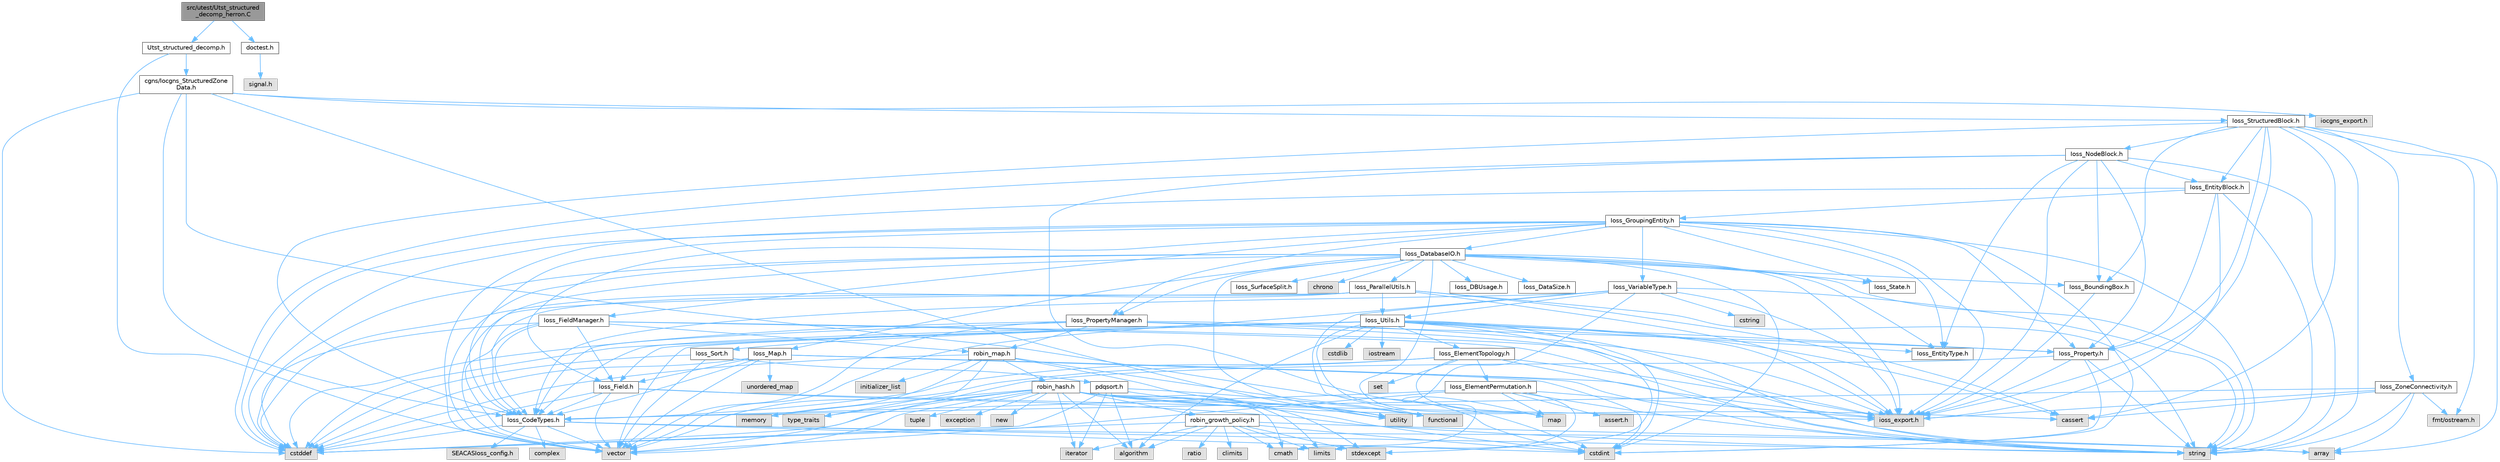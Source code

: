 digraph "src/utest/Utst_structured_decomp_herron.C"
{
 // INTERACTIVE_SVG=YES
 // LATEX_PDF_SIZE
  bgcolor="transparent";
  edge [fontname=Helvetica,fontsize=10,labelfontname=Helvetica,labelfontsize=10];
  node [fontname=Helvetica,fontsize=10,shape=box,height=0.2,width=0.4];
  Node1 [id="Node000001",label="src/utest/Utst_structured\l_decomp_herron.C",height=0.2,width=0.4,color="gray40", fillcolor="grey60", style="filled", fontcolor="black",tooltip=" "];
  Node1 -> Node2 [id="edge1_Node000001_Node000002",color="steelblue1",style="solid",tooltip=" "];
  Node2 [id="Node000002",label="Utst_structured_decomp.h",height=0.2,width=0.4,color="grey40", fillcolor="white", style="filled",URL="$Utst__structured__decomp_8h.html",tooltip=" "];
  Node2 -> Node3 [id="edge2_Node000002_Node000003",color="steelblue1",style="solid",tooltip=" "];
  Node3 [id="Node000003",label="cgns/Iocgns_StructuredZone\lData.h",height=0.2,width=0.4,color="grey40", fillcolor="white", style="filled",URL="$Iocgns__StructuredZoneData_8h.html",tooltip=" "];
  Node3 -> Node4 [id="edge3_Node000003_Node000004",color="steelblue1",style="solid",tooltip=" "];
  Node4 [id="Node000004",label="iocgns_export.h",height=0.2,width=0.4,color="grey60", fillcolor="#E0E0E0", style="filled",tooltip=" "];
  Node3 -> Node5 [id="edge4_Node000003_Node000005",color="steelblue1",style="solid",tooltip=" "];
  Node5 [id="Node000005",label="Ioss_CodeTypes.h",height=0.2,width=0.4,color="grey40", fillcolor="white", style="filled",URL="$Ioss__CodeTypes_8h.html",tooltip=" "];
  Node5 -> Node6 [id="edge5_Node000005_Node000006",color="steelblue1",style="solid",tooltip=" "];
  Node6 [id="Node000006",label="array",height=0.2,width=0.4,color="grey60", fillcolor="#E0E0E0", style="filled",tooltip=" "];
  Node5 -> Node7 [id="edge6_Node000005_Node000007",color="steelblue1",style="solid",tooltip=" "];
  Node7 [id="Node000007",label="cstddef",height=0.2,width=0.4,color="grey60", fillcolor="#E0E0E0", style="filled",tooltip=" "];
  Node5 -> Node8 [id="edge7_Node000005_Node000008",color="steelblue1",style="solid",tooltip=" "];
  Node8 [id="Node000008",label="cstdint",height=0.2,width=0.4,color="grey60", fillcolor="#E0E0E0", style="filled",tooltip=" "];
  Node5 -> Node9 [id="edge8_Node000005_Node000009",color="steelblue1",style="solid",tooltip=" "];
  Node9 [id="Node000009",label="string",height=0.2,width=0.4,color="grey60", fillcolor="#E0E0E0", style="filled",tooltip=" "];
  Node5 -> Node10 [id="edge9_Node000005_Node000010",color="steelblue1",style="solid",tooltip=" "];
  Node10 [id="Node000010",label="vector",height=0.2,width=0.4,color="grey60", fillcolor="#E0E0E0", style="filled",tooltip=" "];
  Node5 -> Node11 [id="edge10_Node000005_Node000011",color="steelblue1",style="solid",tooltip=" "];
  Node11 [id="Node000011",label="SEACASIoss_config.h",height=0.2,width=0.4,color="grey60", fillcolor="#E0E0E0", style="filled",tooltip=" "];
  Node5 -> Node12 [id="edge11_Node000005_Node000012",color="steelblue1",style="solid",tooltip=" "];
  Node12 [id="Node000012",label="complex",height=0.2,width=0.4,color="grey60", fillcolor="#E0E0E0", style="filled",tooltip=" "];
  Node3 -> Node13 [id="edge12_Node000003_Node000013",color="steelblue1",style="solid",tooltip=" "];
  Node13 [id="Node000013",label="Ioss_StructuredBlock.h",height=0.2,width=0.4,color="grey40", fillcolor="white", style="filled",URL="$Ioss__StructuredBlock_8h.html",tooltip=" "];
  Node13 -> Node14 [id="edge13_Node000013_Node000014",color="steelblue1",style="solid",tooltip=" "];
  Node14 [id="Node000014",label="ioss_export.h",height=0.2,width=0.4,color="grey60", fillcolor="#E0E0E0", style="filled",tooltip=" "];
  Node13 -> Node15 [id="edge14_Node000013_Node000015",color="steelblue1",style="solid",tooltip=" "];
  Node15 [id="Node000015",label="Ioss_BoundingBox.h",height=0.2,width=0.4,color="grey40", fillcolor="white", style="filled",URL="$Ioss__BoundingBox_8h.html",tooltip=" "];
  Node15 -> Node14 [id="edge15_Node000015_Node000014",color="steelblue1",style="solid",tooltip=" "];
  Node13 -> Node5 [id="edge16_Node000013_Node000005",color="steelblue1",style="solid",tooltip=" "];
  Node13 -> Node16 [id="edge17_Node000013_Node000016",color="steelblue1",style="solid",tooltip=" "];
  Node16 [id="Node000016",label="Ioss_EntityBlock.h",height=0.2,width=0.4,color="grey40", fillcolor="white", style="filled",URL="$Ioss__EntityBlock_8h.html",tooltip=" "];
  Node16 -> Node14 [id="edge18_Node000016_Node000014",color="steelblue1",style="solid",tooltip=" "];
  Node16 -> Node17 [id="edge19_Node000016_Node000017",color="steelblue1",style="solid",tooltip=" "];
  Node17 [id="Node000017",label="Ioss_GroupingEntity.h",height=0.2,width=0.4,color="grey40", fillcolor="white", style="filled",URL="$Ioss__GroupingEntity_8h.html",tooltip=" "];
  Node17 -> Node14 [id="edge20_Node000017_Node000014",color="steelblue1",style="solid",tooltip=" "];
  Node17 -> Node5 [id="edge21_Node000017_Node000005",color="steelblue1",style="solid",tooltip=" "];
  Node17 -> Node18 [id="edge22_Node000017_Node000018",color="steelblue1",style="solid",tooltip=" "];
  Node18 [id="Node000018",label="Ioss_DatabaseIO.h",height=0.2,width=0.4,color="grey40", fillcolor="white", style="filled",URL="$Ioss__DatabaseIO_8h.html",tooltip=" "];
  Node18 -> Node14 [id="edge23_Node000018_Node000014",color="steelblue1",style="solid",tooltip=" "];
  Node18 -> Node15 [id="edge24_Node000018_Node000015",color="steelblue1",style="solid",tooltip=" "];
  Node18 -> Node5 [id="edge25_Node000018_Node000005",color="steelblue1",style="solid",tooltip=" "];
  Node18 -> Node19 [id="edge26_Node000018_Node000019",color="steelblue1",style="solid",tooltip=" "];
  Node19 [id="Node000019",label="Ioss_DBUsage.h",height=0.2,width=0.4,color="grey40", fillcolor="white", style="filled",URL="$Ioss__DBUsage_8h.html",tooltip=" "];
  Node18 -> Node20 [id="edge27_Node000018_Node000020",color="steelblue1",style="solid",tooltip=" "];
  Node20 [id="Node000020",label="Ioss_DataSize.h",height=0.2,width=0.4,color="grey40", fillcolor="white", style="filled",URL="$Ioss__DataSize_8h.html",tooltip=" "];
  Node18 -> Node21 [id="edge28_Node000018_Node000021",color="steelblue1",style="solid",tooltip=" "];
  Node21 [id="Node000021",label="Ioss_EntityType.h",height=0.2,width=0.4,color="grey40", fillcolor="white", style="filled",URL="$Ioss__EntityType_8h.html",tooltip=" "];
  Node18 -> Node22 [id="edge29_Node000018_Node000022",color="steelblue1",style="solid",tooltip=" "];
  Node22 [id="Node000022",label="Ioss_Map.h",height=0.2,width=0.4,color="grey40", fillcolor="white", style="filled",URL="$Ioss__Map_8h.html",tooltip=" "];
  Node22 -> Node14 [id="edge30_Node000022_Node000014",color="steelblue1",style="solid",tooltip=" "];
  Node22 -> Node5 [id="edge31_Node000022_Node000005",color="steelblue1",style="solid",tooltip=" "];
  Node22 -> Node23 [id="edge32_Node000022_Node000023",color="steelblue1",style="solid",tooltip=" "];
  Node23 [id="Node000023",label="Ioss_Field.h",height=0.2,width=0.4,color="grey40", fillcolor="white", style="filled",URL="$Ioss__Field_8h.html",tooltip=" "];
  Node23 -> Node14 [id="edge33_Node000023_Node000014",color="steelblue1",style="solid",tooltip=" "];
  Node23 -> Node5 [id="edge34_Node000023_Node000005",color="steelblue1",style="solid",tooltip=" "];
  Node23 -> Node7 [id="edge35_Node000023_Node000007",color="steelblue1",style="solid",tooltip=" "];
  Node23 -> Node9 [id="edge36_Node000023_Node000009",color="steelblue1",style="solid",tooltip=" "];
  Node23 -> Node10 [id="edge37_Node000023_Node000010",color="steelblue1",style="solid",tooltip=" "];
  Node22 -> Node7 [id="edge38_Node000022_Node000007",color="steelblue1",style="solid",tooltip=" "];
  Node22 -> Node8 [id="edge39_Node000022_Node000008",color="steelblue1",style="solid",tooltip=" "];
  Node22 -> Node9 [id="edge40_Node000022_Node000009",color="steelblue1",style="solid",tooltip=" "];
  Node22 -> Node10 [id="edge41_Node000022_Node000010",color="steelblue1",style="solid",tooltip=" "];
  Node22 -> Node24 [id="edge42_Node000022_Node000024",color="steelblue1",style="solid",tooltip=" "];
  Node24 [id="Node000024",label="unordered_map",height=0.2,width=0.4,color="grey60", fillcolor="#E0E0E0", style="filled",tooltip=" "];
  Node18 -> Node25 [id="edge43_Node000018_Node000025",color="steelblue1",style="solid",tooltip=" "];
  Node25 [id="Node000025",label="Ioss_ParallelUtils.h",height=0.2,width=0.4,color="grey40", fillcolor="white", style="filled",URL="$Ioss__ParallelUtils_8h.html",tooltip=" "];
  Node25 -> Node14 [id="edge44_Node000025_Node000014",color="steelblue1",style="solid",tooltip=" "];
  Node25 -> Node5 [id="edge45_Node000025_Node000005",color="steelblue1",style="solid",tooltip=" "];
  Node25 -> Node26 [id="edge46_Node000025_Node000026",color="steelblue1",style="solid",tooltip=" "];
  Node26 [id="Node000026",label="Ioss_Utils.h",height=0.2,width=0.4,color="grey40", fillcolor="white", style="filled",URL="$Ioss__Utils_8h.html",tooltip=" "];
  Node26 -> Node14 [id="edge47_Node000026_Node000014",color="steelblue1",style="solid",tooltip=" "];
  Node26 -> Node5 [id="edge48_Node000026_Node000005",color="steelblue1",style="solid",tooltip=" "];
  Node26 -> Node27 [id="edge49_Node000026_Node000027",color="steelblue1",style="solid",tooltip=" "];
  Node27 [id="Node000027",label="Ioss_ElementTopology.h",height=0.2,width=0.4,color="grey40", fillcolor="white", style="filled",URL="$Ioss__ElementTopology_8h.html",tooltip=" "];
  Node27 -> Node14 [id="edge50_Node000027_Node000014",color="steelblue1",style="solid",tooltip=" "];
  Node27 -> Node5 [id="edge51_Node000027_Node000005",color="steelblue1",style="solid",tooltip=" "];
  Node27 -> Node28 [id="edge52_Node000027_Node000028",color="steelblue1",style="solid",tooltip=" "];
  Node28 [id="Node000028",label="Ioss_ElementPermutation.h",height=0.2,width=0.4,color="grey40", fillcolor="white", style="filled",URL="$Ioss__ElementPermutation_8h.html",tooltip=" "];
  Node28 -> Node14 [id="edge53_Node000028_Node000014",color="steelblue1",style="solid",tooltip=" "];
  Node28 -> Node5 [id="edge54_Node000028_Node000005",color="steelblue1",style="solid",tooltip=" "];
  Node28 -> Node29 [id="edge55_Node000028_Node000029",color="steelblue1",style="solid",tooltip=" "];
  Node29 [id="Node000029",label="assert.h",height=0.2,width=0.4,color="grey60", fillcolor="#E0E0E0", style="filled",tooltip=" "];
  Node28 -> Node30 [id="edge56_Node000028_Node000030",color="steelblue1",style="solid",tooltip=" "];
  Node30 [id="Node000030",label="limits",height=0.2,width=0.4,color="grey60", fillcolor="#E0E0E0", style="filled",tooltip=" "];
  Node28 -> Node31 [id="edge57_Node000028_Node000031",color="steelblue1",style="solid",tooltip=" "];
  Node31 [id="Node000031",label="map",height=0.2,width=0.4,color="grey60", fillcolor="#E0E0E0", style="filled",tooltip=" "];
  Node28 -> Node9 [id="edge58_Node000028_Node000009",color="steelblue1",style="solid",tooltip=" "];
  Node28 -> Node10 [id="edge59_Node000028_Node000010",color="steelblue1",style="solid",tooltip=" "];
  Node27 -> Node31 [id="edge60_Node000027_Node000031",color="steelblue1",style="solid",tooltip=" "];
  Node27 -> Node32 [id="edge61_Node000027_Node000032",color="steelblue1",style="solid",tooltip=" "];
  Node32 [id="Node000032",label="set",height=0.2,width=0.4,color="grey60", fillcolor="#E0E0E0", style="filled",tooltip=" "];
  Node27 -> Node9 [id="edge62_Node000027_Node000009",color="steelblue1",style="solid",tooltip=" "];
  Node27 -> Node10 [id="edge63_Node000027_Node000010",color="steelblue1",style="solid",tooltip=" "];
  Node26 -> Node21 [id="edge64_Node000026_Node000021",color="steelblue1",style="solid",tooltip=" "];
  Node26 -> Node23 [id="edge65_Node000026_Node000023",color="steelblue1",style="solid",tooltip=" "];
  Node26 -> Node33 [id="edge66_Node000026_Node000033",color="steelblue1",style="solid",tooltip=" "];
  Node33 [id="Node000033",label="Ioss_Property.h",height=0.2,width=0.4,color="grey40", fillcolor="white", style="filled",URL="$Ioss__Property_8h.html",tooltip=" "];
  Node33 -> Node14 [id="edge67_Node000033_Node000014",color="steelblue1",style="solid",tooltip=" "];
  Node33 -> Node8 [id="edge68_Node000033_Node000008",color="steelblue1",style="solid",tooltip=" "];
  Node33 -> Node9 [id="edge69_Node000033_Node000009",color="steelblue1",style="solid",tooltip=" "];
  Node33 -> Node10 [id="edge70_Node000033_Node000010",color="steelblue1",style="solid",tooltip=" "];
  Node26 -> Node34 [id="edge71_Node000026_Node000034",color="steelblue1",style="solid",tooltip=" "];
  Node34 [id="Node000034",label="Ioss_Sort.h",height=0.2,width=0.4,color="grey40", fillcolor="white", style="filled",URL="$Ioss__Sort_8h.html",tooltip=" "];
  Node34 -> Node35 [id="edge72_Node000034_Node000035",color="steelblue1",style="solid",tooltip=" "];
  Node35 [id="Node000035",label="pdqsort.h",height=0.2,width=0.4,color="grey40", fillcolor="white", style="filled",URL="$pdqsort_8h.html",tooltip=" "];
  Node35 -> Node36 [id="edge73_Node000035_Node000036",color="steelblue1",style="solid",tooltip=" "];
  Node36 [id="Node000036",label="algorithm",height=0.2,width=0.4,color="grey60", fillcolor="#E0E0E0", style="filled",tooltip=" "];
  Node35 -> Node7 [id="edge74_Node000035_Node000007",color="steelblue1",style="solid",tooltip=" "];
  Node35 -> Node37 [id="edge75_Node000035_Node000037",color="steelblue1",style="solid",tooltip=" "];
  Node37 [id="Node000037",label="functional",height=0.2,width=0.4,color="grey60", fillcolor="#E0E0E0", style="filled",tooltip=" "];
  Node35 -> Node38 [id="edge76_Node000035_Node000038",color="steelblue1",style="solid",tooltip=" "];
  Node38 [id="Node000038",label="iterator",height=0.2,width=0.4,color="grey60", fillcolor="#E0E0E0", style="filled",tooltip=" "];
  Node35 -> Node39 [id="edge77_Node000035_Node000039",color="steelblue1",style="solid",tooltip=" "];
  Node39 [id="Node000039",label="utility",height=0.2,width=0.4,color="grey60", fillcolor="#E0E0E0", style="filled",tooltip=" "];
  Node34 -> Node7 [id="edge78_Node000034_Node000007",color="steelblue1",style="solid",tooltip=" "];
  Node34 -> Node10 [id="edge79_Node000034_Node000010",color="steelblue1",style="solid",tooltip=" "];
  Node26 -> Node36 [id="edge80_Node000026_Node000036",color="steelblue1",style="solid",tooltip=" "];
  Node26 -> Node40 [id="edge81_Node000026_Node000040",color="steelblue1",style="solid",tooltip=" "];
  Node40 [id="Node000040",label="cassert",height=0.2,width=0.4,color="grey60", fillcolor="#E0E0E0", style="filled",tooltip=" "];
  Node26 -> Node41 [id="edge82_Node000026_Node000041",color="steelblue1",style="solid",tooltip=" "];
  Node41 [id="Node000041",label="cmath",height=0.2,width=0.4,color="grey60", fillcolor="#E0E0E0", style="filled",tooltip=" "];
  Node26 -> Node7 [id="edge83_Node000026_Node000007",color="steelblue1",style="solid",tooltip=" "];
  Node26 -> Node8 [id="edge84_Node000026_Node000008",color="steelblue1",style="solid",tooltip=" "];
  Node26 -> Node42 [id="edge85_Node000026_Node000042",color="steelblue1",style="solid",tooltip=" "];
  Node42 [id="Node000042",label="cstdlib",height=0.2,width=0.4,color="grey60", fillcolor="#E0E0E0", style="filled",tooltip=" "];
  Node26 -> Node43 [id="edge86_Node000026_Node000043",color="steelblue1",style="solid",tooltip=" "];
  Node43 [id="Node000043",label="iostream",height=0.2,width=0.4,color="grey60", fillcolor="#E0E0E0", style="filled",tooltip=" "];
  Node26 -> Node44 [id="edge87_Node000026_Node000044",color="steelblue1",style="solid",tooltip=" "];
  Node44 [id="Node000044",label="stdexcept",height=0.2,width=0.4,color="grey60", fillcolor="#E0E0E0", style="filled",tooltip=" "];
  Node26 -> Node9 [id="edge88_Node000026_Node000009",color="steelblue1",style="solid",tooltip=" "];
  Node26 -> Node10 [id="edge89_Node000026_Node000010",color="steelblue1",style="solid",tooltip=" "];
  Node25 -> Node40 [id="edge90_Node000025_Node000040",color="steelblue1",style="solid",tooltip=" "];
  Node25 -> Node7 [id="edge91_Node000025_Node000007",color="steelblue1",style="solid",tooltip=" "];
  Node25 -> Node9 [id="edge92_Node000025_Node000009",color="steelblue1",style="solid",tooltip=" "];
  Node25 -> Node10 [id="edge93_Node000025_Node000010",color="steelblue1",style="solid",tooltip=" "];
  Node18 -> Node45 [id="edge94_Node000018_Node000045",color="steelblue1",style="solid",tooltip=" "];
  Node45 [id="Node000045",label="Ioss_PropertyManager.h",height=0.2,width=0.4,color="grey40", fillcolor="white", style="filled",URL="$Ioss__PropertyManager_8h.html",tooltip=" "];
  Node45 -> Node14 [id="edge95_Node000045_Node000014",color="steelblue1",style="solid",tooltip=" "];
  Node45 -> Node5 [id="edge96_Node000045_Node000005",color="steelblue1",style="solid",tooltip=" "];
  Node45 -> Node33 [id="edge97_Node000045_Node000033",color="steelblue1",style="solid",tooltip=" "];
  Node45 -> Node7 [id="edge98_Node000045_Node000007",color="steelblue1",style="solid",tooltip=" "];
  Node45 -> Node9 [id="edge99_Node000045_Node000009",color="steelblue1",style="solid",tooltip=" "];
  Node45 -> Node10 [id="edge100_Node000045_Node000010",color="steelblue1",style="solid",tooltip=" "];
  Node45 -> Node46 [id="edge101_Node000045_Node000046",color="steelblue1",style="solid",tooltip=" "];
  Node46 [id="Node000046",label="robin_map.h",height=0.2,width=0.4,color="grey40", fillcolor="white", style="filled",URL="$robin__map_8h.html",tooltip=" "];
  Node46 -> Node7 [id="edge102_Node000046_Node000007",color="steelblue1",style="solid",tooltip=" "];
  Node46 -> Node37 [id="edge103_Node000046_Node000037",color="steelblue1",style="solid",tooltip=" "];
  Node46 -> Node47 [id="edge104_Node000046_Node000047",color="steelblue1",style="solid",tooltip=" "];
  Node47 [id="Node000047",label="initializer_list",height=0.2,width=0.4,color="grey60", fillcolor="#E0E0E0", style="filled",tooltip=" "];
  Node46 -> Node48 [id="edge105_Node000046_Node000048",color="steelblue1",style="solid",tooltip=" "];
  Node48 [id="Node000048",label="memory",height=0.2,width=0.4,color="grey60", fillcolor="#E0E0E0", style="filled",tooltip=" "];
  Node46 -> Node49 [id="edge106_Node000046_Node000049",color="steelblue1",style="solid",tooltip=" "];
  Node49 [id="Node000049",label="type_traits",height=0.2,width=0.4,color="grey60", fillcolor="#E0E0E0", style="filled",tooltip=" "];
  Node46 -> Node39 [id="edge107_Node000046_Node000039",color="steelblue1",style="solid",tooltip=" "];
  Node46 -> Node50 [id="edge108_Node000046_Node000050",color="steelblue1",style="solid",tooltip=" "];
  Node50 [id="Node000050",label="robin_hash.h",height=0.2,width=0.4,color="grey40", fillcolor="white", style="filled",URL="$robin__hash_8h.html",tooltip=" "];
  Node50 -> Node36 [id="edge109_Node000050_Node000036",color="steelblue1",style="solid",tooltip=" "];
  Node50 -> Node40 [id="edge110_Node000050_Node000040",color="steelblue1",style="solid",tooltip=" "];
  Node50 -> Node41 [id="edge111_Node000050_Node000041",color="steelblue1",style="solid",tooltip=" "];
  Node50 -> Node7 [id="edge112_Node000050_Node000007",color="steelblue1",style="solid",tooltip=" "];
  Node50 -> Node8 [id="edge113_Node000050_Node000008",color="steelblue1",style="solid",tooltip=" "];
  Node50 -> Node51 [id="edge114_Node000050_Node000051",color="steelblue1",style="solid",tooltip=" "];
  Node51 [id="Node000051",label="exception",height=0.2,width=0.4,color="grey60", fillcolor="#E0E0E0", style="filled",tooltip=" "];
  Node50 -> Node38 [id="edge115_Node000050_Node000038",color="steelblue1",style="solid",tooltip=" "];
  Node50 -> Node30 [id="edge116_Node000050_Node000030",color="steelblue1",style="solid",tooltip=" "];
  Node50 -> Node48 [id="edge117_Node000050_Node000048",color="steelblue1",style="solid",tooltip=" "];
  Node50 -> Node52 [id="edge118_Node000050_Node000052",color="steelblue1",style="solid",tooltip=" "];
  Node52 [id="Node000052",label="new",height=0.2,width=0.4,color="grey60", fillcolor="#E0E0E0", style="filled",tooltip=" "];
  Node50 -> Node44 [id="edge119_Node000050_Node000044",color="steelblue1",style="solid",tooltip=" "];
  Node50 -> Node53 [id="edge120_Node000050_Node000053",color="steelblue1",style="solid",tooltip=" "];
  Node53 [id="Node000053",label="tuple",height=0.2,width=0.4,color="grey60", fillcolor="#E0E0E0", style="filled",tooltip=" "];
  Node50 -> Node49 [id="edge121_Node000050_Node000049",color="steelblue1",style="solid",tooltip=" "];
  Node50 -> Node39 [id="edge122_Node000050_Node000039",color="steelblue1",style="solid",tooltip=" "];
  Node50 -> Node10 [id="edge123_Node000050_Node000010",color="steelblue1",style="solid",tooltip=" "];
  Node50 -> Node54 [id="edge124_Node000050_Node000054",color="steelblue1",style="solid",tooltip=" "];
  Node54 [id="Node000054",label="robin_growth_policy.h",height=0.2,width=0.4,color="grey40", fillcolor="white", style="filled",URL="$robin__growth__policy_8h.html",tooltip=" "];
  Node54 -> Node36 [id="edge125_Node000054_Node000036",color="steelblue1",style="solid",tooltip=" "];
  Node54 -> Node6 [id="edge126_Node000054_Node000006",color="steelblue1",style="solid",tooltip=" "];
  Node54 -> Node55 [id="edge127_Node000054_Node000055",color="steelblue1",style="solid",tooltip=" "];
  Node55 [id="Node000055",label="climits",height=0.2,width=0.4,color="grey60", fillcolor="#E0E0E0", style="filled",tooltip=" "];
  Node54 -> Node41 [id="edge128_Node000054_Node000041",color="steelblue1",style="solid",tooltip=" "];
  Node54 -> Node7 [id="edge129_Node000054_Node000007",color="steelblue1",style="solid",tooltip=" "];
  Node54 -> Node8 [id="edge130_Node000054_Node000008",color="steelblue1",style="solid",tooltip=" "];
  Node54 -> Node38 [id="edge131_Node000054_Node000038",color="steelblue1",style="solid",tooltip=" "];
  Node54 -> Node30 [id="edge132_Node000054_Node000030",color="steelblue1",style="solid",tooltip=" "];
  Node54 -> Node56 [id="edge133_Node000054_Node000056",color="steelblue1",style="solid",tooltip=" "];
  Node56 [id="Node000056",label="ratio",height=0.2,width=0.4,color="grey60", fillcolor="#E0E0E0", style="filled",tooltip=" "];
  Node54 -> Node44 [id="edge134_Node000054_Node000044",color="steelblue1",style="solid",tooltip=" "];
  Node18 -> Node57 [id="edge135_Node000018_Node000057",color="steelblue1",style="solid",tooltip=" "];
  Node57 [id="Node000057",label="Ioss_State.h",height=0.2,width=0.4,color="grey40", fillcolor="white", style="filled",URL="$Ioss__State_8h.html",tooltip=" "];
  Node18 -> Node58 [id="edge136_Node000018_Node000058",color="steelblue1",style="solid",tooltip=" "];
  Node58 [id="Node000058",label="Ioss_SurfaceSplit.h",height=0.2,width=0.4,color="grey40", fillcolor="white", style="filled",URL="$Ioss__SurfaceSplit_8h.html",tooltip=" "];
  Node18 -> Node59 [id="edge137_Node000018_Node000059",color="steelblue1",style="solid",tooltip=" "];
  Node59 [id="Node000059",label="chrono",height=0.2,width=0.4,color="grey60", fillcolor="#E0E0E0", style="filled",tooltip=" "];
  Node18 -> Node7 [id="edge138_Node000018_Node000007",color="steelblue1",style="solid",tooltip=" "];
  Node18 -> Node8 [id="edge139_Node000018_Node000008",color="steelblue1",style="solid",tooltip=" "];
  Node18 -> Node31 [id="edge140_Node000018_Node000031",color="steelblue1",style="solid",tooltip=" "];
  Node18 -> Node9 [id="edge141_Node000018_Node000009",color="steelblue1",style="solid",tooltip=" "];
  Node18 -> Node39 [id="edge142_Node000018_Node000039",color="steelblue1",style="solid",tooltip=" "];
  Node18 -> Node10 [id="edge143_Node000018_Node000010",color="steelblue1",style="solid",tooltip=" "];
  Node17 -> Node21 [id="edge144_Node000017_Node000021",color="steelblue1",style="solid",tooltip=" "];
  Node17 -> Node23 [id="edge145_Node000017_Node000023",color="steelblue1",style="solid",tooltip=" "];
  Node17 -> Node60 [id="edge146_Node000017_Node000060",color="steelblue1",style="solid",tooltip=" "];
  Node60 [id="Node000060",label="Ioss_FieldManager.h",height=0.2,width=0.4,color="grey40", fillcolor="white", style="filled",URL="$Ioss__FieldManager_8h.html",tooltip=" "];
  Node60 -> Node14 [id="edge147_Node000060_Node000014",color="steelblue1",style="solid",tooltip=" "];
  Node60 -> Node5 [id="edge148_Node000060_Node000005",color="steelblue1",style="solid",tooltip=" "];
  Node60 -> Node23 [id="edge149_Node000060_Node000023",color="steelblue1",style="solid",tooltip=" "];
  Node60 -> Node7 [id="edge150_Node000060_Node000007",color="steelblue1",style="solid",tooltip=" "];
  Node60 -> Node9 [id="edge151_Node000060_Node000009",color="steelblue1",style="solid",tooltip=" "];
  Node60 -> Node10 [id="edge152_Node000060_Node000010",color="steelblue1",style="solid",tooltip=" "];
  Node60 -> Node46 [id="edge153_Node000060_Node000046",color="steelblue1",style="solid",tooltip=" "];
  Node17 -> Node33 [id="edge154_Node000017_Node000033",color="steelblue1",style="solid",tooltip=" "];
  Node17 -> Node45 [id="edge155_Node000017_Node000045",color="steelblue1",style="solid",tooltip=" "];
  Node17 -> Node57 [id="edge156_Node000017_Node000057",color="steelblue1",style="solid",tooltip=" "];
  Node17 -> Node61 [id="edge157_Node000017_Node000061",color="steelblue1",style="solid",tooltip=" "];
  Node61 [id="Node000061",label="Ioss_VariableType.h",height=0.2,width=0.4,color="grey40", fillcolor="white", style="filled",URL="$Ioss__VariableType_8h.html",tooltip=" "];
  Node61 -> Node14 [id="edge158_Node000061_Node000014",color="steelblue1",style="solid",tooltip=" "];
  Node61 -> Node5 [id="edge159_Node000061_Node000005",color="steelblue1",style="solid",tooltip=" "];
  Node61 -> Node26 [id="edge160_Node000061_Node000026",color="steelblue1",style="solid",tooltip=" "];
  Node61 -> Node62 [id="edge161_Node000061_Node000062",color="steelblue1",style="solid",tooltip=" "];
  Node62 [id="Node000062",label="cstring",height=0.2,width=0.4,color="grey60", fillcolor="#E0E0E0", style="filled",tooltip=" "];
  Node61 -> Node37 [id="edge162_Node000061_Node000037",color="steelblue1",style="solid",tooltip=" "];
  Node61 -> Node31 [id="edge163_Node000061_Node000031",color="steelblue1",style="solid",tooltip=" "];
  Node61 -> Node9 [id="edge164_Node000061_Node000009",color="steelblue1",style="solid",tooltip=" "];
  Node61 -> Node10 [id="edge165_Node000061_Node000010",color="steelblue1",style="solid",tooltip=" "];
  Node17 -> Node7 [id="edge166_Node000017_Node000007",color="steelblue1",style="solid",tooltip=" "];
  Node17 -> Node8 [id="edge167_Node000017_Node000008",color="steelblue1",style="solid",tooltip=" "];
  Node17 -> Node9 [id="edge168_Node000017_Node000009",color="steelblue1",style="solid",tooltip=" "];
  Node17 -> Node10 [id="edge169_Node000017_Node000010",color="steelblue1",style="solid",tooltip=" "];
  Node16 -> Node33 [id="edge170_Node000016_Node000033",color="steelblue1",style="solid",tooltip=" "];
  Node16 -> Node7 [id="edge171_Node000016_Node000007",color="steelblue1",style="solid",tooltip=" "];
  Node16 -> Node9 [id="edge172_Node000016_Node000009",color="steelblue1",style="solid",tooltip=" "];
  Node13 -> Node63 [id="edge173_Node000013_Node000063",color="steelblue1",style="solid",tooltip=" "];
  Node63 [id="Node000063",label="Ioss_NodeBlock.h",height=0.2,width=0.4,color="grey40", fillcolor="white", style="filled",URL="$Ioss__NodeBlock_8h.html",tooltip=" "];
  Node63 -> Node14 [id="edge174_Node000063_Node000014",color="steelblue1",style="solid",tooltip=" "];
  Node63 -> Node15 [id="edge175_Node000063_Node000015",color="steelblue1",style="solid",tooltip=" "];
  Node63 -> Node16 [id="edge176_Node000063_Node000016",color="steelblue1",style="solid",tooltip=" "];
  Node63 -> Node21 [id="edge177_Node000063_Node000021",color="steelblue1",style="solid",tooltip=" "];
  Node63 -> Node33 [id="edge178_Node000063_Node000033",color="steelblue1",style="solid",tooltip=" "];
  Node63 -> Node7 [id="edge179_Node000063_Node000007",color="steelblue1",style="solid",tooltip=" "];
  Node63 -> Node8 [id="edge180_Node000063_Node000008",color="steelblue1",style="solid",tooltip=" "];
  Node63 -> Node9 [id="edge181_Node000063_Node000009",color="steelblue1",style="solid",tooltip=" "];
  Node13 -> Node33 [id="edge182_Node000013_Node000033",color="steelblue1",style="solid",tooltip=" "];
  Node13 -> Node64 [id="edge183_Node000013_Node000064",color="steelblue1",style="solid",tooltip=" "];
  Node64 [id="Node000064",label="Ioss_ZoneConnectivity.h",height=0.2,width=0.4,color="grey40", fillcolor="white", style="filled",URL="$Ioss__ZoneConnectivity_8h.html",tooltip=" "];
  Node64 -> Node14 [id="edge184_Node000064_Node000014",color="steelblue1",style="solid",tooltip=" "];
  Node64 -> Node5 [id="edge185_Node000064_Node000005",color="steelblue1",style="solid",tooltip=" "];
  Node64 -> Node6 [id="edge186_Node000064_Node000006",color="steelblue1",style="solid",tooltip=" "];
  Node64 -> Node40 [id="edge187_Node000064_Node000040",color="steelblue1",style="solid",tooltip=" "];
  Node64 -> Node65 [id="edge188_Node000064_Node000065",color="steelblue1",style="solid",tooltip=" "];
  Node65 [id="Node000065",label="fmt/ostream.h",height=0.2,width=0.4,color="grey60", fillcolor="#E0E0E0", style="filled",tooltip=" "];
  Node64 -> Node9 [id="edge189_Node000064_Node000009",color="steelblue1",style="solid",tooltip=" "];
  Node13 -> Node6 [id="edge190_Node000013_Node000006",color="steelblue1",style="solid",tooltip=" "];
  Node13 -> Node40 [id="edge191_Node000013_Node000040",color="steelblue1",style="solid",tooltip=" "];
  Node13 -> Node65 [id="edge192_Node000013_Node000065",color="steelblue1",style="solid",tooltip=" "];
  Node13 -> Node9 [id="edge193_Node000013_Node000009",color="steelblue1",style="solid",tooltip=" "];
  Node3 -> Node7 [id="edge194_Node000003_Node000007",color="steelblue1",style="solid",tooltip=" "];
  Node3 -> Node8 [id="edge195_Node000003_Node000008",color="steelblue1",style="solid",tooltip=" "];
  Node3 -> Node39 [id="edge196_Node000003_Node000039",color="steelblue1",style="solid",tooltip=" "];
  Node2 -> Node10 [id="edge197_Node000002_Node000010",color="steelblue1",style="solid",tooltip=" "];
  Node1 -> Node66 [id="edge198_Node000001_Node000066",color="steelblue1",style="solid",tooltip=" "];
  Node66 [id="Node000066",label="doctest.h",height=0.2,width=0.4,color="grey40", fillcolor="white", style="filled",URL="$doctest_8h.html",tooltip=" "];
  Node66 -> Node67 [id="edge199_Node000066_Node000067",color="steelblue1",style="solid",tooltip=" "];
  Node67 [id="Node000067",label="signal.h",height=0.2,width=0.4,color="grey60", fillcolor="#E0E0E0", style="filled",tooltip=" "];
}
